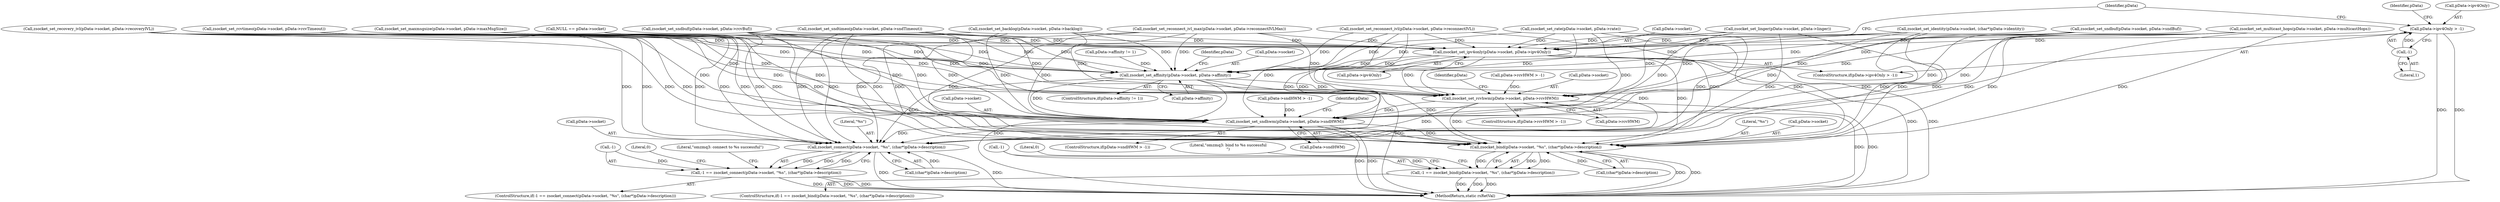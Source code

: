 digraph "0_rsyslog_062d0c671a29f7c6f7dff4a2f1f35df375bbb30b_0@pointer" {
"1000334" [label="(Call,pData->ipv4Only > -1)"];
"1000338" [label="(Call,-1)"];
"1000340" [label="(Call,zsocket_set_ipv4only(pData->socket, pData->ipv4Only))"];
"1000353" [label="(Call,zsocket_set_affinity(pData->socket, pData->affinity))"];
"1000367" [label="(Call,zsocket_set_rcvhwm(pData->socket, pData->rcvHWM))"];
"1000381" [label="(Call,zsocket_set_sndhwm(pData->socket, pData->sndHWM))"];
"1000399" [label="(Call,zsocket_bind(pData->socket, \"%s\", (char*)pData->description))"];
"1000396" [label="(Call,-1 == zsocket_bind(pData->socket, \"%s\", (char*)pData->description))"];
"1000432" [label="(Call,zsocket_connect(pData->socket, \"%s\", (char*)pData->description))"];
"1000429" [label="(Call,-1 == zsocket_connect(pData->socket, \"%s\", (char*)pData->description))"];
"1000381" [label="(Call,zsocket_set_sndhwm(pData->socket, pData->sndHWM))"];
"1000397" [label="(Call,-1)"];
"1000428" [label="(ControlStructure,if(-1 == zsocket_connect(pData->socket, \"%s\", (char*)pData->description)))"];
"1000377" [label="(Identifier,pData)"];
"1000357" [label="(Call,pData->affinity)"];
"1000242" [label="(Call,zsocket_set_rcvtimeo(pData->socket, pData->rcvTimeout))"];
"1000395" [label="(ControlStructure,if(-1 == zsocket_bind(pData->socket, \"%s\", (char*)pData->description)))"];
"1000436" [label="(Literal,\"%s\")"];
"1000403" [label="(Literal,\"%s\")"];
"1000200" [label="(Call,zsocket_set_linger(pData->socket, pData->linger))"];
"1000284" [label="(Call,zsocket_set_recovery_ivl(pData->socket, pData->recoveryIVL))"];
"1000214" [label="(Call,zsocket_set_backlog(pData->socket, pData->backlog))"];
"1000347" [label="(ControlStructure,if(pData->affinity != 1))"];
"1000437" [label="(Call,(char*)pData->description)"];
"1000256" [label="(Call,zsocket_set_maxmsgsize(pData->socket, pData->maxMsgSize))"];
"1000270" [label="(Call,zsocket_set_rate(pData->socket, pData->rate))"];
"1000432" [label="(Call,zsocket_connect(pData->socket, \"%s\", (char*)pData->description))"];
"1000375" [label="(Call,pData->sndHWM > -1)"];
"1000363" [label="(Identifier,pData)"];
"1000444" [label="(Literal,0)"];
"1000385" [label="(Call,pData->sndHWM)"];
"1000361" [label="(Call,pData->rcvHWM > -1)"];
"1000461" [label="(MethodReturn,static rsRetVal)"];
"1000344" [label="(Call,pData->ipv4Only)"];
"1000354" [label="(Call,pData->socket)"];
"1000338" [label="(Call,-1)"];
"1000348" [label="(Call,pData->affinity != 1)"];
"1000186" [label="(Call,zsocket_set_sndbuf(pData->socket, pData->rcvBuf))"];
"1000342" [label="(Identifier,pData)"];
"1000335" [label="(Call,pData->ipv4Only)"];
"1000404" [label="(Call,(char*)pData->description)"];
"1000433" [label="(Call,pData->socket)"];
"1000400" [label="(Call,pData->socket)"];
"1000374" [label="(ControlStructure,if(pData->sndHWM > -1))"];
"1000411" [label="(Literal,0)"];
"1000429" [label="(Call,-1 == zsocket_connect(pData->socket, \"%s\", (char*)pData->description))"];
"1000326" [label="(Call,zsocket_set_reconnect_ivl_max(pData->socket, pData->reconnectIVLMax))"];
"1000334" [label="(Call,pData->ipv4Only > -1)"];
"1000339" [label="(Literal,1)"];
"1000368" [label="(Call,pData->socket)"];
"1000391" [label="(Identifier,pData)"];
"1000396" [label="(Call,-1 == zsocket_bind(pData->socket, \"%s\", (char*)pData->description))"];
"1000312" [label="(Call,zsocket_set_reconnect_ivl(pData->socket, pData->reconnectIVL))"];
"1000340" [label="(Call,zsocket_set_ipv4only(pData->socket, pData->ipv4Only))"];
"1000360" [label="(ControlStructure,if(pData->rcvHWM > -1))"];
"1000455" [label="(Literal,\"omzmq3: connect to %s successful\")"];
"1000341" [label="(Call,pData->socket)"];
"1000350" [label="(Identifier,pData)"];
"1000135" [label="(Call,NULL == pData->socket)"];
"1000430" [label="(Call,-1)"];
"1000228" [label="(Call,zsocket_set_sndtimeo(pData->socket, pData->sndTimeout))"];
"1000156" [label="(Call,zsocket_set_identity(pData->socket, (char*)pData->identity))"];
"1000353" [label="(Call,zsocket_set_affinity(pData->socket, pData->affinity))"];
"1000382" [label="(Call,pData->socket)"];
"1000422" [label="(Literal,\"omzmq3: bind to %s successful\n\")"];
"1000367" [label="(Call,zsocket_set_rcvhwm(pData->socket, pData->rcvHWM))"];
"1000399" [label="(Call,zsocket_bind(pData->socket, \"%s\", (char*)pData->description))"];
"1000333" [label="(ControlStructure,if(pData->ipv4Only > -1))"];
"1000298" [label="(Call,zsocket_set_multicast_hops(pData->socket, pData->multicastHops))"];
"1000371" [label="(Call,pData->rcvHWM)"];
"1000172" [label="(Call,zsocket_set_sndbuf(pData->socket, pData->sndBuf))"];
"1000334" -> "1000333"  [label="AST: "];
"1000334" -> "1000338"  [label="CFG: "];
"1000335" -> "1000334"  [label="AST: "];
"1000338" -> "1000334"  [label="AST: "];
"1000342" -> "1000334"  [label="CFG: "];
"1000350" -> "1000334"  [label="CFG: "];
"1000334" -> "1000461"  [label="DDG: "];
"1000334" -> "1000461"  [label="DDG: "];
"1000338" -> "1000334"  [label="DDG: "];
"1000334" -> "1000340"  [label="DDG: "];
"1000338" -> "1000339"  [label="CFG: "];
"1000339" -> "1000338"  [label="AST: "];
"1000340" -> "1000333"  [label="AST: "];
"1000340" -> "1000344"  [label="CFG: "];
"1000341" -> "1000340"  [label="AST: "];
"1000344" -> "1000340"  [label="AST: "];
"1000350" -> "1000340"  [label="CFG: "];
"1000340" -> "1000461"  [label="DDG: "];
"1000340" -> "1000461"  [label="DDG: "];
"1000186" -> "1000340"  [label="DDG: "];
"1000200" -> "1000340"  [label="DDG: "];
"1000284" -> "1000340"  [label="DDG: "];
"1000156" -> "1000340"  [label="DDG: "];
"1000298" -> "1000340"  [label="DDG: "];
"1000312" -> "1000340"  [label="DDG: "];
"1000228" -> "1000340"  [label="DDG: "];
"1000172" -> "1000340"  [label="DDG: "];
"1000326" -> "1000340"  [label="DDG: "];
"1000270" -> "1000340"  [label="DDG: "];
"1000214" -> "1000340"  [label="DDG: "];
"1000256" -> "1000340"  [label="DDG: "];
"1000135" -> "1000340"  [label="DDG: "];
"1000242" -> "1000340"  [label="DDG: "];
"1000340" -> "1000353"  [label="DDG: "];
"1000340" -> "1000367"  [label="DDG: "];
"1000340" -> "1000381"  [label="DDG: "];
"1000340" -> "1000399"  [label="DDG: "];
"1000340" -> "1000432"  [label="DDG: "];
"1000353" -> "1000347"  [label="AST: "];
"1000353" -> "1000357"  [label="CFG: "];
"1000354" -> "1000353"  [label="AST: "];
"1000357" -> "1000353"  [label="AST: "];
"1000363" -> "1000353"  [label="CFG: "];
"1000353" -> "1000461"  [label="DDG: "];
"1000353" -> "1000461"  [label="DDG: "];
"1000186" -> "1000353"  [label="DDG: "];
"1000200" -> "1000353"  [label="DDG: "];
"1000284" -> "1000353"  [label="DDG: "];
"1000156" -> "1000353"  [label="DDG: "];
"1000298" -> "1000353"  [label="DDG: "];
"1000312" -> "1000353"  [label="DDG: "];
"1000228" -> "1000353"  [label="DDG: "];
"1000172" -> "1000353"  [label="DDG: "];
"1000326" -> "1000353"  [label="DDG: "];
"1000214" -> "1000353"  [label="DDG: "];
"1000256" -> "1000353"  [label="DDG: "];
"1000270" -> "1000353"  [label="DDG: "];
"1000135" -> "1000353"  [label="DDG: "];
"1000242" -> "1000353"  [label="DDG: "];
"1000348" -> "1000353"  [label="DDG: "];
"1000353" -> "1000367"  [label="DDG: "];
"1000353" -> "1000381"  [label="DDG: "];
"1000353" -> "1000399"  [label="DDG: "];
"1000353" -> "1000432"  [label="DDG: "];
"1000367" -> "1000360"  [label="AST: "];
"1000367" -> "1000371"  [label="CFG: "];
"1000368" -> "1000367"  [label="AST: "];
"1000371" -> "1000367"  [label="AST: "];
"1000377" -> "1000367"  [label="CFG: "];
"1000367" -> "1000461"  [label="DDG: "];
"1000367" -> "1000461"  [label="DDG: "];
"1000186" -> "1000367"  [label="DDG: "];
"1000200" -> "1000367"  [label="DDG: "];
"1000284" -> "1000367"  [label="DDG: "];
"1000156" -> "1000367"  [label="DDG: "];
"1000298" -> "1000367"  [label="DDG: "];
"1000312" -> "1000367"  [label="DDG: "];
"1000228" -> "1000367"  [label="DDG: "];
"1000172" -> "1000367"  [label="DDG: "];
"1000214" -> "1000367"  [label="DDG: "];
"1000256" -> "1000367"  [label="DDG: "];
"1000326" -> "1000367"  [label="DDG: "];
"1000270" -> "1000367"  [label="DDG: "];
"1000135" -> "1000367"  [label="DDG: "];
"1000242" -> "1000367"  [label="DDG: "];
"1000361" -> "1000367"  [label="DDG: "];
"1000367" -> "1000381"  [label="DDG: "];
"1000367" -> "1000399"  [label="DDG: "];
"1000367" -> "1000432"  [label="DDG: "];
"1000381" -> "1000374"  [label="AST: "];
"1000381" -> "1000385"  [label="CFG: "];
"1000382" -> "1000381"  [label="AST: "];
"1000385" -> "1000381"  [label="AST: "];
"1000391" -> "1000381"  [label="CFG: "];
"1000381" -> "1000461"  [label="DDG: "];
"1000381" -> "1000461"  [label="DDG: "];
"1000186" -> "1000381"  [label="DDG: "];
"1000200" -> "1000381"  [label="DDG: "];
"1000284" -> "1000381"  [label="DDG: "];
"1000156" -> "1000381"  [label="DDG: "];
"1000298" -> "1000381"  [label="DDG: "];
"1000312" -> "1000381"  [label="DDG: "];
"1000228" -> "1000381"  [label="DDG: "];
"1000172" -> "1000381"  [label="DDG: "];
"1000214" -> "1000381"  [label="DDG: "];
"1000256" -> "1000381"  [label="DDG: "];
"1000326" -> "1000381"  [label="DDG: "];
"1000270" -> "1000381"  [label="DDG: "];
"1000135" -> "1000381"  [label="DDG: "];
"1000242" -> "1000381"  [label="DDG: "];
"1000375" -> "1000381"  [label="DDG: "];
"1000381" -> "1000399"  [label="DDG: "];
"1000381" -> "1000432"  [label="DDG: "];
"1000399" -> "1000396"  [label="AST: "];
"1000399" -> "1000404"  [label="CFG: "];
"1000400" -> "1000399"  [label="AST: "];
"1000403" -> "1000399"  [label="AST: "];
"1000404" -> "1000399"  [label="AST: "];
"1000396" -> "1000399"  [label="CFG: "];
"1000399" -> "1000461"  [label="DDG: "];
"1000399" -> "1000461"  [label="DDG: "];
"1000399" -> "1000396"  [label="DDG: "];
"1000399" -> "1000396"  [label="DDG: "];
"1000399" -> "1000396"  [label="DDG: "];
"1000186" -> "1000399"  [label="DDG: "];
"1000200" -> "1000399"  [label="DDG: "];
"1000284" -> "1000399"  [label="DDG: "];
"1000156" -> "1000399"  [label="DDG: "];
"1000298" -> "1000399"  [label="DDG: "];
"1000312" -> "1000399"  [label="DDG: "];
"1000228" -> "1000399"  [label="DDG: "];
"1000172" -> "1000399"  [label="DDG: "];
"1000214" -> "1000399"  [label="DDG: "];
"1000256" -> "1000399"  [label="DDG: "];
"1000326" -> "1000399"  [label="DDG: "];
"1000270" -> "1000399"  [label="DDG: "];
"1000135" -> "1000399"  [label="DDG: "];
"1000242" -> "1000399"  [label="DDG: "];
"1000404" -> "1000399"  [label="DDG: "];
"1000396" -> "1000395"  [label="AST: "];
"1000397" -> "1000396"  [label="AST: "];
"1000411" -> "1000396"  [label="CFG: "];
"1000422" -> "1000396"  [label="CFG: "];
"1000396" -> "1000461"  [label="DDG: "];
"1000396" -> "1000461"  [label="DDG: "];
"1000396" -> "1000461"  [label="DDG: "];
"1000397" -> "1000396"  [label="DDG: "];
"1000432" -> "1000429"  [label="AST: "];
"1000432" -> "1000437"  [label="CFG: "];
"1000433" -> "1000432"  [label="AST: "];
"1000436" -> "1000432"  [label="AST: "];
"1000437" -> "1000432"  [label="AST: "];
"1000429" -> "1000432"  [label="CFG: "];
"1000432" -> "1000461"  [label="DDG: "];
"1000432" -> "1000461"  [label="DDG: "];
"1000432" -> "1000429"  [label="DDG: "];
"1000432" -> "1000429"  [label="DDG: "];
"1000432" -> "1000429"  [label="DDG: "];
"1000186" -> "1000432"  [label="DDG: "];
"1000200" -> "1000432"  [label="DDG: "];
"1000284" -> "1000432"  [label="DDG: "];
"1000156" -> "1000432"  [label="DDG: "];
"1000298" -> "1000432"  [label="DDG: "];
"1000312" -> "1000432"  [label="DDG: "];
"1000228" -> "1000432"  [label="DDG: "];
"1000172" -> "1000432"  [label="DDG: "];
"1000214" -> "1000432"  [label="DDG: "];
"1000256" -> "1000432"  [label="DDG: "];
"1000326" -> "1000432"  [label="DDG: "];
"1000270" -> "1000432"  [label="DDG: "];
"1000135" -> "1000432"  [label="DDG: "];
"1000242" -> "1000432"  [label="DDG: "];
"1000437" -> "1000432"  [label="DDG: "];
"1000429" -> "1000428"  [label="AST: "];
"1000430" -> "1000429"  [label="AST: "];
"1000444" -> "1000429"  [label="CFG: "];
"1000455" -> "1000429"  [label="CFG: "];
"1000429" -> "1000461"  [label="DDG: "];
"1000429" -> "1000461"  [label="DDG: "];
"1000429" -> "1000461"  [label="DDG: "];
"1000430" -> "1000429"  [label="DDG: "];
}
